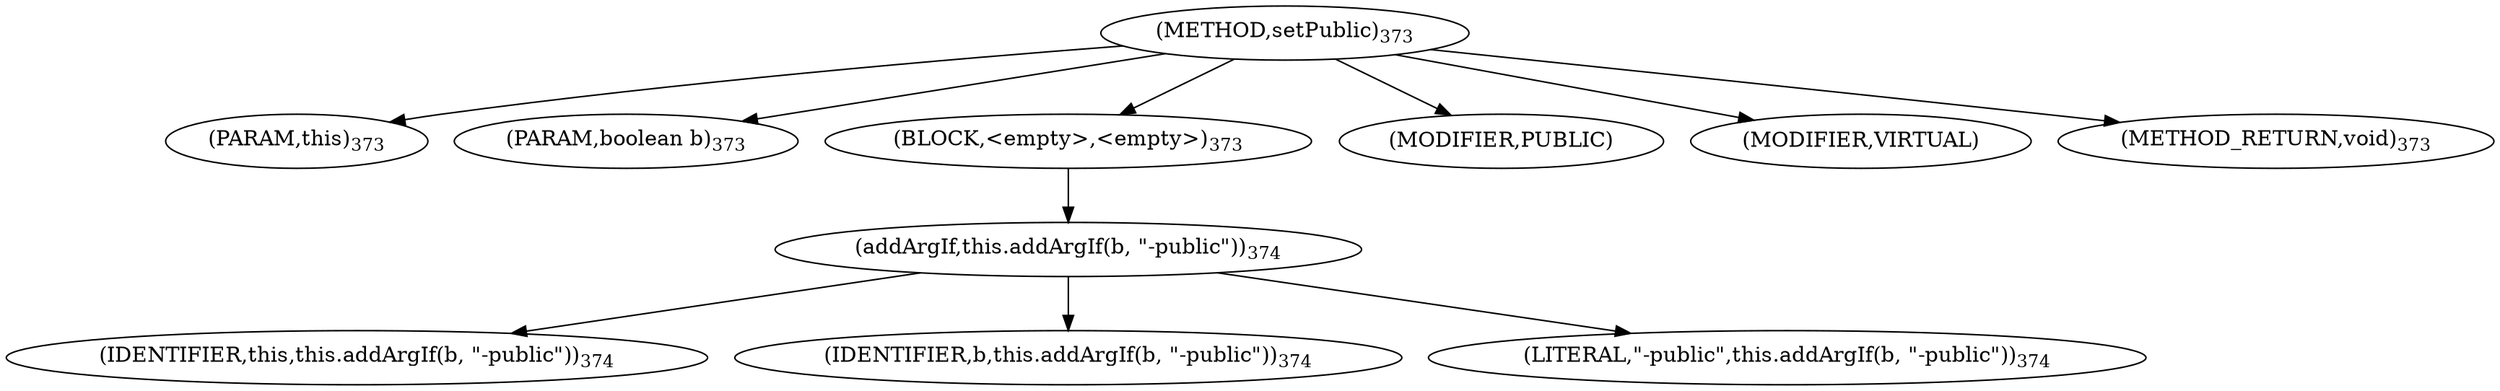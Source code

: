 digraph "setPublic" {  
"1173" [label = <(METHOD,setPublic)<SUB>373</SUB>> ]
"136" [label = <(PARAM,this)<SUB>373</SUB>> ]
"1174" [label = <(PARAM,boolean b)<SUB>373</SUB>> ]
"1175" [label = <(BLOCK,&lt;empty&gt;,&lt;empty&gt;)<SUB>373</SUB>> ]
"1176" [label = <(addArgIf,this.addArgIf(b, &quot;-public&quot;))<SUB>374</SUB>> ]
"135" [label = <(IDENTIFIER,this,this.addArgIf(b, &quot;-public&quot;))<SUB>374</SUB>> ]
"1177" [label = <(IDENTIFIER,b,this.addArgIf(b, &quot;-public&quot;))<SUB>374</SUB>> ]
"1178" [label = <(LITERAL,&quot;-public&quot;,this.addArgIf(b, &quot;-public&quot;))<SUB>374</SUB>> ]
"1179" [label = <(MODIFIER,PUBLIC)> ]
"1180" [label = <(MODIFIER,VIRTUAL)> ]
"1181" [label = <(METHOD_RETURN,void)<SUB>373</SUB>> ]
  "1173" -> "136" 
  "1173" -> "1174" 
  "1173" -> "1175" 
  "1173" -> "1179" 
  "1173" -> "1180" 
  "1173" -> "1181" 
  "1175" -> "1176" 
  "1176" -> "135" 
  "1176" -> "1177" 
  "1176" -> "1178" 
}
